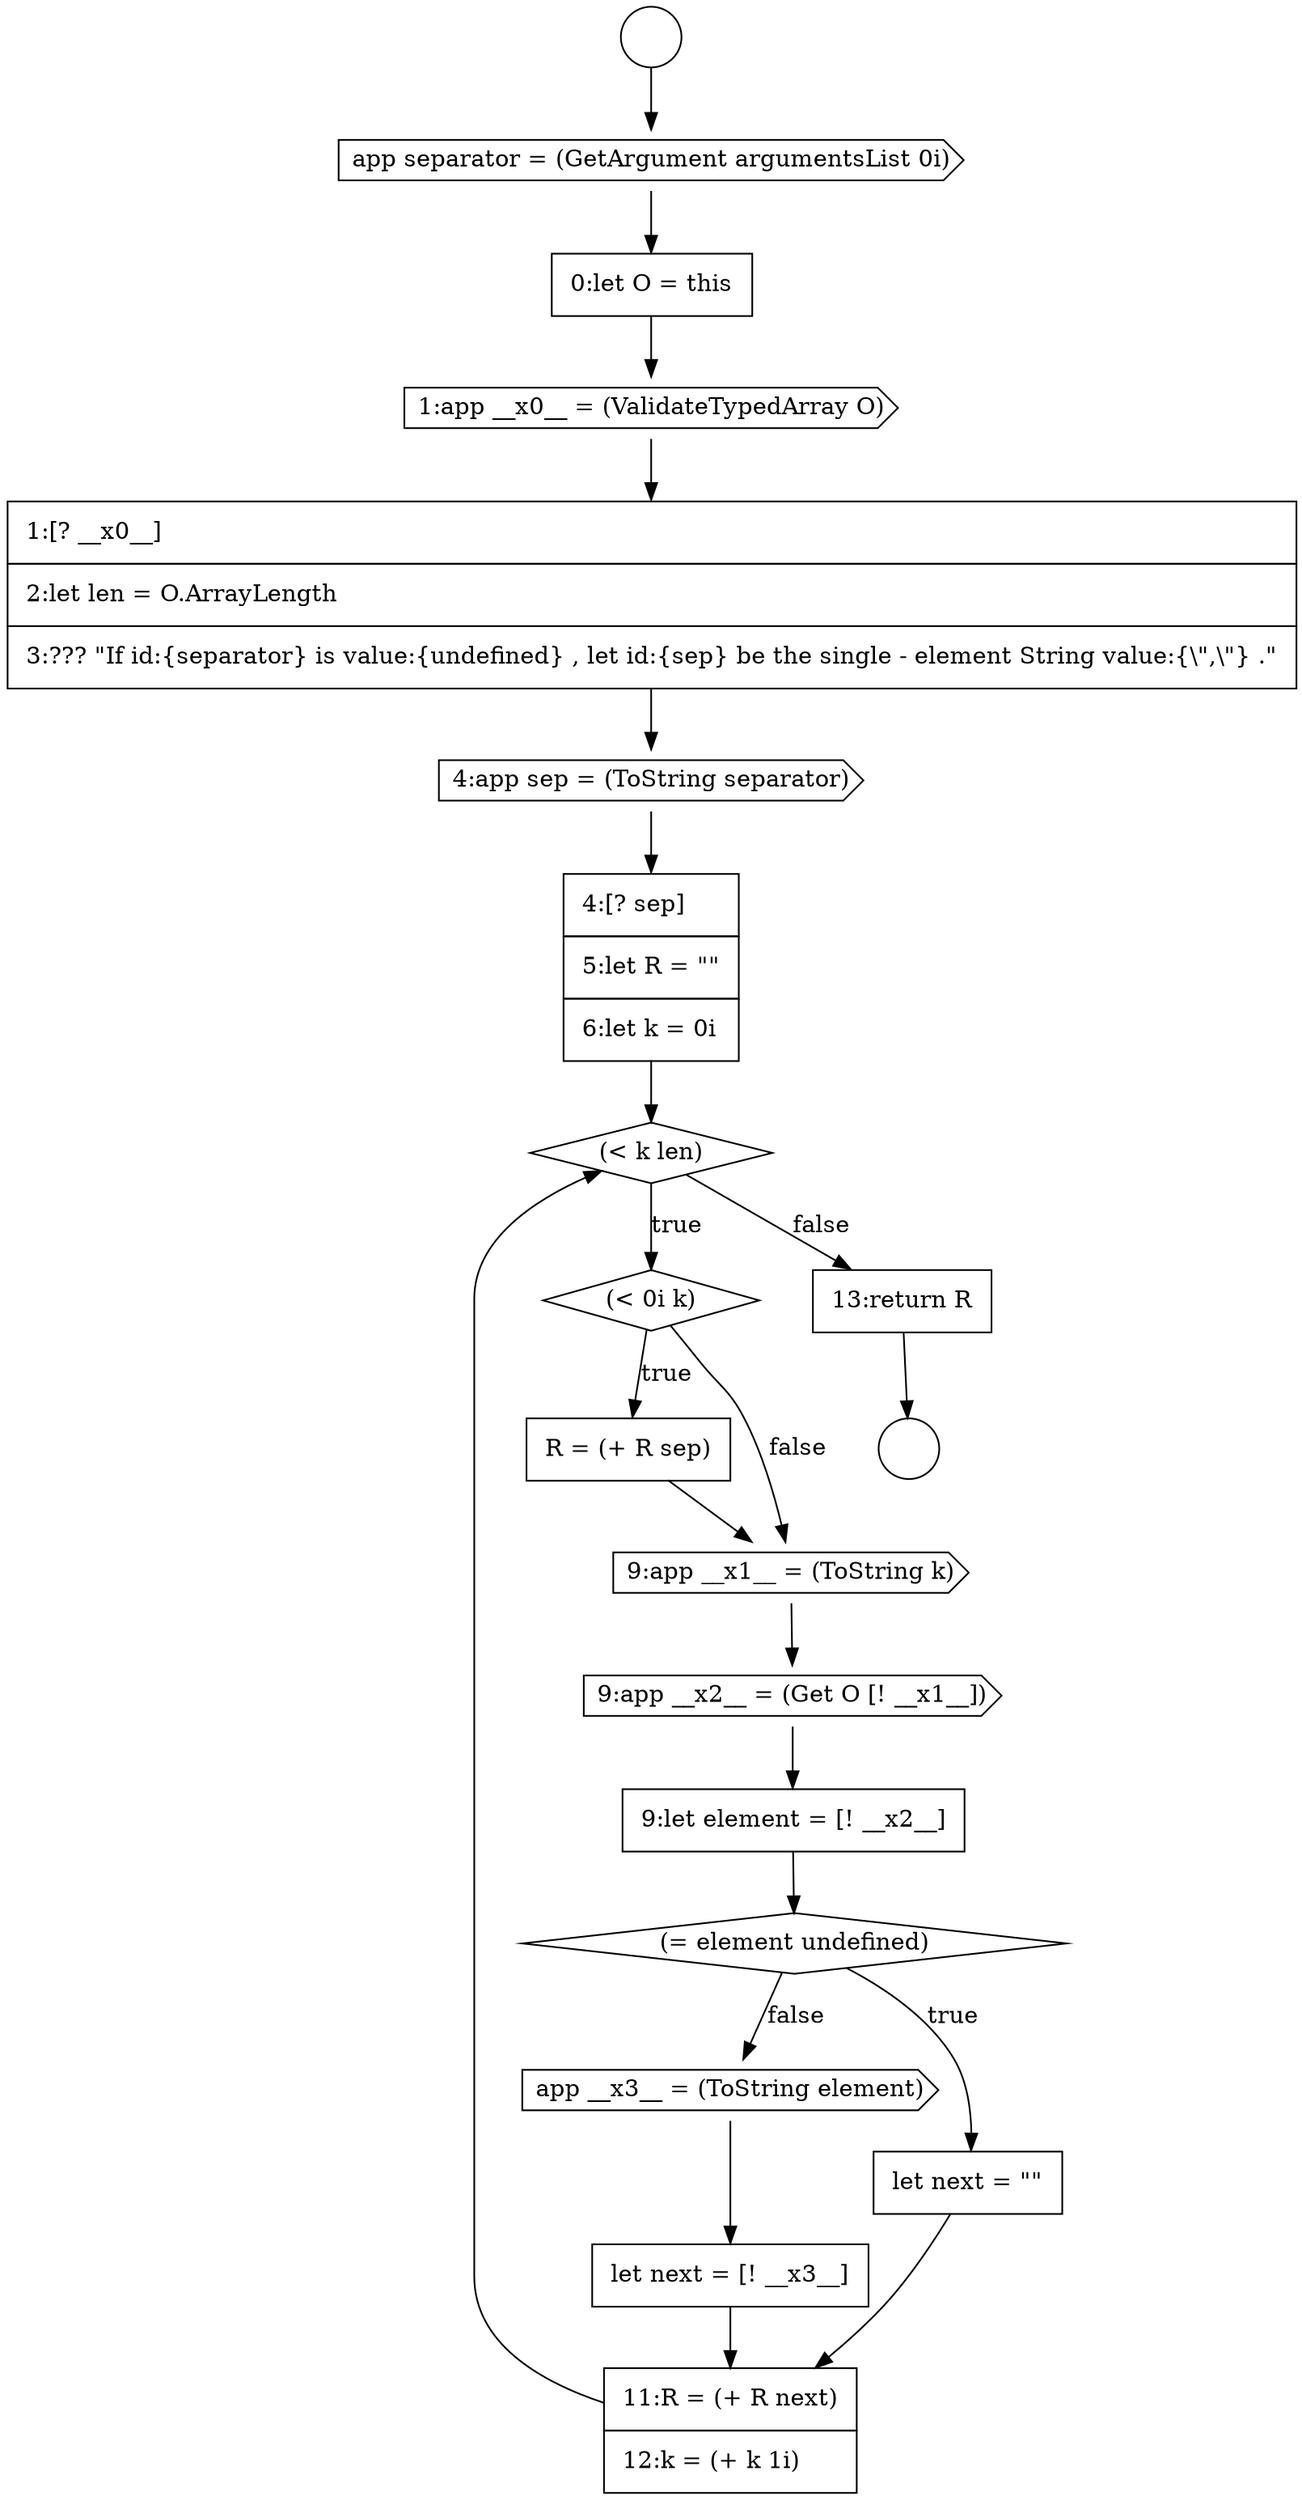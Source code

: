digraph {
  node0 [shape=circle label=" " color="black" fillcolor="white" style=filled]
  node5 [shape=none, margin=0, label=<<font color="black">
    <table border="0" cellborder="1" cellspacing="0" cellpadding="10">
      <tr><td align="left">1:[? __x0__]</td></tr>
      <tr><td align="left">2:let len = O.ArrayLength</td></tr>
      <tr><td align="left">3:??? &quot;If id:{separator} is value:{undefined} , let id:{sep} be the single - element String value:{\&quot;,\&quot;} .&quot;</td></tr>
    </table>
  </font>> color="black" fillcolor="white" style=filled]
  node10 [shape=none, margin=0, label=<<font color="black">
    <table border="0" cellborder="1" cellspacing="0" cellpadding="10">
      <tr><td align="left">R = (+ R sep)</td></tr>
    </table>
  </font>> color="black" fillcolor="white" style=filled]
  node14 [shape=diamond, label=<<font color="black">(= element undefined)</font>> color="black" fillcolor="white" style=filled]
  node1 [shape=circle label=" " color="black" fillcolor="white" style=filled]
  node6 [shape=cds, label=<<font color="black">4:app sep = (ToString separator)</font>> color="black" fillcolor="white" style=filled]
  node9 [shape=diamond, label=<<font color="black">(&lt; 0i k)</font>> color="black" fillcolor="white" style=filled]
  node13 [shape=none, margin=0, label=<<font color="black">
    <table border="0" cellborder="1" cellspacing="0" cellpadding="10">
      <tr><td align="left">9:let element = [! __x2__]</td></tr>
    </table>
  </font>> color="black" fillcolor="white" style=filled]
  node2 [shape=cds, label=<<font color="black">app separator = (GetArgument argumentsList 0i)</font>> color="black" fillcolor="white" style=filled]
  node17 [shape=none, margin=0, label=<<font color="black">
    <table border="0" cellborder="1" cellspacing="0" cellpadding="10">
      <tr><td align="left">let next = [! __x3__]</td></tr>
    </table>
  </font>> color="black" fillcolor="white" style=filled]
  node12 [shape=cds, label=<<font color="black">9:app __x2__ = (Get O [! __x1__])</font>> color="black" fillcolor="white" style=filled]
  node7 [shape=none, margin=0, label=<<font color="black">
    <table border="0" cellborder="1" cellspacing="0" cellpadding="10">
      <tr><td align="left">4:[? sep]</td></tr>
      <tr><td align="left">5:let R = &quot;&quot;</td></tr>
      <tr><td align="left">6:let k = 0i</td></tr>
    </table>
  </font>> color="black" fillcolor="white" style=filled]
  node3 [shape=none, margin=0, label=<<font color="black">
    <table border="0" cellborder="1" cellspacing="0" cellpadding="10">
      <tr><td align="left">0:let O = this</td></tr>
    </table>
  </font>> color="black" fillcolor="white" style=filled]
  node18 [shape=none, margin=0, label=<<font color="black">
    <table border="0" cellborder="1" cellspacing="0" cellpadding="10">
      <tr><td align="left">11:R = (+ R next)</td></tr>
      <tr><td align="left">12:k = (+ k 1i)</td></tr>
    </table>
  </font>> color="black" fillcolor="white" style=filled]
  node16 [shape=cds, label=<<font color="black">app __x3__ = (ToString element)</font>> color="black" fillcolor="white" style=filled]
  node11 [shape=cds, label=<<font color="black">9:app __x1__ = (ToString k)</font>> color="black" fillcolor="white" style=filled]
  node8 [shape=diamond, label=<<font color="black">(&lt; k len)</font>> color="black" fillcolor="white" style=filled]
  node19 [shape=none, margin=0, label=<<font color="black">
    <table border="0" cellborder="1" cellspacing="0" cellpadding="10">
      <tr><td align="left">13:return R</td></tr>
    </table>
  </font>> color="black" fillcolor="white" style=filled]
  node4 [shape=cds, label=<<font color="black">1:app __x0__ = (ValidateTypedArray O)</font>> color="black" fillcolor="white" style=filled]
  node15 [shape=none, margin=0, label=<<font color="black">
    <table border="0" cellborder="1" cellspacing="0" cellpadding="10">
      <tr><td align="left">let next = &quot;&quot;</td></tr>
    </table>
  </font>> color="black" fillcolor="white" style=filled]
  node7 -> node8 [ color="black"]
  node2 -> node3 [ color="black"]
  node12 -> node13 [ color="black"]
  node6 -> node7 [ color="black"]
  node18 -> node8 [ color="black"]
  node19 -> node1 [ color="black"]
  node10 -> node11 [ color="black"]
  node4 -> node5 [ color="black"]
  node16 -> node17 [ color="black"]
  node17 -> node18 [ color="black"]
  node14 -> node15 [label=<<font color="black">true</font>> color="black"]
  node14 -> node16 [label=<<font color="black">false</font>> color="black"]
  node5 -> node6 [ color="black"]
  node3 -> node4 [ color="black"]
  node11 -> node12 [ color="black"]
  node9 -> node10 [label=<<font color="black">true</font>> color="black"]
  node9 -> node11 [label=<<font color="black">false</font>> color="black"]
  node8 -> node9 [label=<<font color="black">true</font>> color="black"]
  node8 -> node19 [label=<<font color="black">false</font>> color="black"]
  node13 -> node14 [ color="black"]
  node0 -> node2 [ color="black"]
  node15 -> node18 [ color="black"]
}

